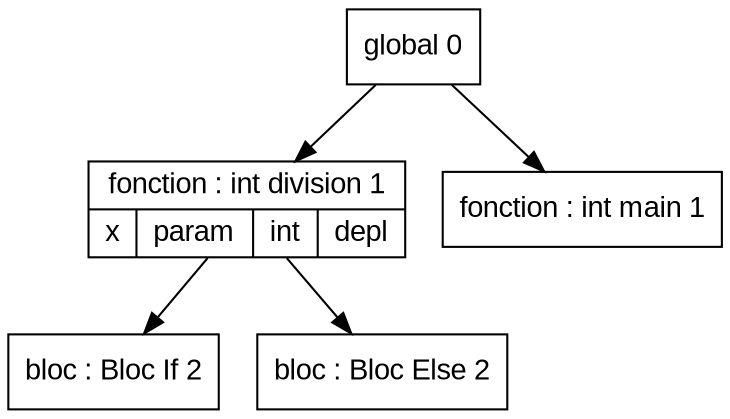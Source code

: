 digraph "tds"{

	node [fontname="Arial"];

	N2 [shape=record label="{ bloc : Bloc If  2
	}"];

	N3 [shape=record label="{ bloc : Bloc Else  2
	}"];

	N1 [shape=record label="{ fonction : int division 1
	| { x | param | int | depl }
	}"];

	N4 [shape=record label="{ fonction : int main 1
	}"];

	N0 [shape=record label="{ global 0
	}"];


	N0 -> N1; 
	N1 -> N2; 
	N1 -> N3; 
	N0 -> N4; 
}
